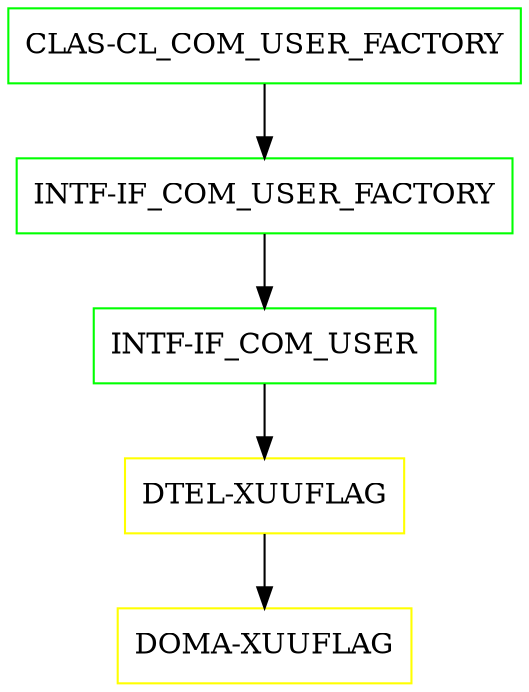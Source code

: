 digraph G {
  "CLAS-CL_COM_USER_FACTORY" [shape=box,color=green];
  "INTF-IF_COM_USER_FACTORY" [shape=box,color=green,URL="./INTF_IF_COM_USER_FACTORY.html"];
  "INTF-IF_COM_USER" [shape=box,color=green,URL="./INTF_IF_COM_USER.html"];
  "DTEL-XUUFLAG" [shape=box,color=yellow,URL="./DTEL_XUUFLAG.html"];
  "DOMA-XUUFLAG" [shape=box,color=yellow,URL="./DOMA_XUUFLAG.html"];
  "CLAS-CL_COM_USER_FACTORY" -> "INTF-IF_COM_USER_FACTORY";
  "INTF-IF_COM_USER_FACTORY" -> "INTF-IF_COM_USER";
  "INTF-IF_COM_USER" -> "DTEL-XUUFLAG";
  "DTEL-XUUFLAG" -> "DOMA-XUUFLAG";
}
